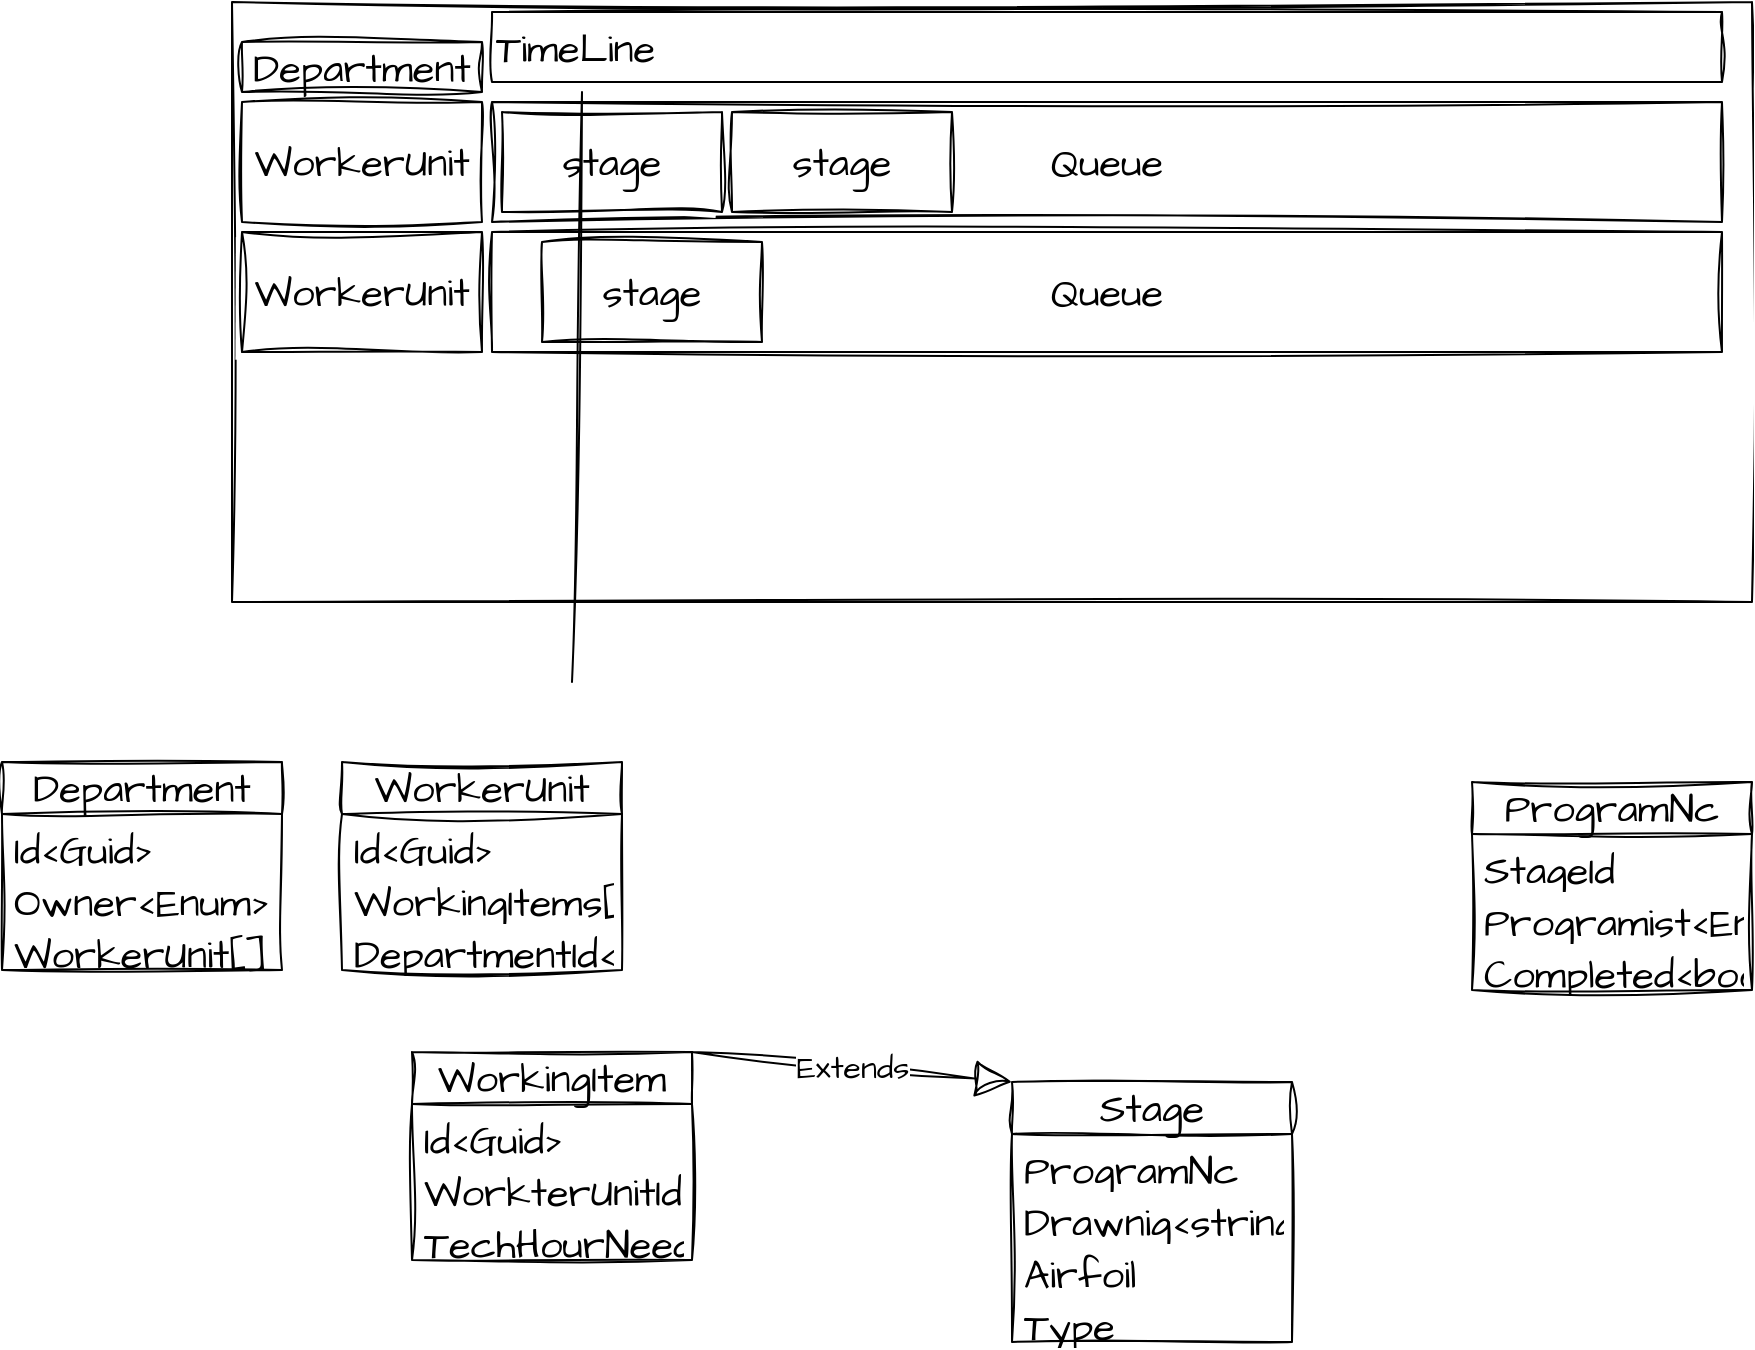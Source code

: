 <mxfile version="21.2.9" type="github">
  <diagram name="Strona-1" id="OWMBw4wb3Hr8sFXWTY9A">
    <mxGraphModel dx="1755" dy="673" grid="1" gridSize="5" guides="1" tooltips="1" connect="1" arrows="1" fold="1" page="1" pageScale="1" pageWidth="827" pageHeight="1169" background="none" math="0" shadow="0">
      <root>
        <mxCell id="0" />
        <mxCell id="1" parent="0" />
        <mxCell id="vxJGssUZXVlPJJ3_q2z0-1" value="" style="rounded=0;whiteSpace=wrap;html=1;sketch=1;hachureGap=4;jiggle=2;curveFitting=1;fontFamily=Architects Daughter;fontSource=https%3A%2F%2Ffonts.googleapis.com%2Fcss%3Ffamily%3DArchitects%2BDaughter;fontSize=20;" parent="1" vertex="1">
          <mxGeometry x="40" y="45" width="760" height="300" as="geometry" />
        </mxCell>
        <mxCell id="vxJGssUZXVlPJJ3_q2z0-2" value="&lt;div align=&quot;left&quot;&gt;TimeLine&lt;/div&gt;" style="rounded=0;whiteSpace=wrap;html=1;sketch=1;hachureGap=4;jiggle=2;curveFitting=1;fontFamily=Architects Daughter;fontSource=https%3A%2F%2Ffonts.googleapis.com%2Fcss%3Ffamily%3DArchitects%2BDaughter;fontSize=20;align=left;" parent="1" vertex="1">
          <mxGeometry x="170" y="50" width="615" height="35" as="geometry" />
        </mxCell>
        <mxCell id="vxJGssUZXVlPJJ3_q2z0-7" value="&lt;div&gt;WorkerUnit&lt;/div&gt;" style="rounded=0;whiteSpace=wrap;html=1;sketch=1;hachureGap=4;jiggle=2;curveFitting=1;fontFamily=Architects Daughter;fontSource=https%3A%2F%2Ffonts.googleapis.com%2Fcss%3Ffamily%3DArchitects%2BDaughter;fontSize=20;" parent="1" vertex="1">
          <mxGeometry x="45" y="95" width="120" height="60" as="geometry" />
        </mxCell>
        <mxCell id="vxJGssUZXVlPJJ3_q2z0-8" value="&lt;div&gt;Queue&lt;/div&gt;" style="rounded=0;whiteSpace=wrap;html=1;sketch=1;hachureGap=4;jiggle=2;curveFitting=1;fontFamily=Architects Daughter;fontSource=https%3A%2F%2Ffonts.googleapis.com%2Fcss%3Ffamily%3DArchitects%2BDaughter;fontSize=20;" parent="1" vertex="1">
          <mxGeometry x="170" y="95" width="615" height="60" as="geometry" />
        </mxCell>
        <mxCell id="vxJGssUZXVlPJJ3_q2z0-9" value="&lt;div&gt;WorkerUnit&lt;/div&gt;" style="rounded=0;whiteSpace=wrap;html=1;sketch=1;hachureGap=4;jiggle=2;curveFitting=1;fontFamily=Architects Daughter;fontSource=https%3A%2F%2Ffonts.googleapis.com%2Fcss%3Ffamily%3DArchitects%2BDaughter;fontSize=20;" parent="1" vertex="1">
          <mxGeometry x="45" y="160" width="120" height="60" as="geometry" />
        </mxCell>
        <mxCell id="vxJGssUZXVlPJJ3_q2z0-10" value="&lt;div&gt;Queue&lt;/div&gt;" style="rounded=0;whiteSpace=wrap;html=1;sketch=1;hachureGap=4;jiggle=2;curveFitting=1;fontFamily=Architects Daughter;fontSource=https%3A%2F%2Ffonts.googleapis.com%2Fcss%3Ffamily%3DArchitects%2BDaughter;fontSize=20;" parent="1" vertex="1">
          <mxGeometry x="170" y="160" width="615" height="60" as="geometry" />
        </mxCell>
        <mxCell id="vxJGssUZXVlPJJ3_q2z0-16" value="stage" style="rounded=0;whiteSpace=wrap;html=1;sketch=1;hachureGap=4;jiggle=2;curveFitting=1;fontFamily=Architects Daughter;fontSource=https%3A%2F%2Ffonts.googleapis.com%2Fcss%3Ffamily%3DArchitects%2BDaughter;fontSize=20;" parent="1" vertex="1">
          <mxGeometry x="175" y="100" width="110" height="50" as="geometry" />
        </mxCell>
        <mxCell id="vxJGssUZXVlPJJ3_q2z0-17" value="stage" style="rounded=0;whiteSpace=wrap;html=1;sketch=1;hachureGap=4;jiggle=2;curveFitting=1;fontFamily=Architects Daughter;fontSource=https%3A%2F%2Ffonts.googleapis.com%2Fcss%3Ffamily%3DArchitects%2BDaughter;fontSize=20;" parent="1" vertex="1">
          <mxGeometry x="290" y="100" width="110" height="50" as="geometry" />
        </mxCell>
        <mxCell id="vxJGssUZXVlPJJ3_q2z0-18" value="stage" style="rounded=0;whiteSpace=wrap;html=1;sketch=1;hachureGap=4;jiggle=2;curveFitting=1;fontFamily=Architects Daughter;fontSource=https%3A%2F%2Ffonts.googleapis.com%2Fcss%3Ffamily%3DArchitects%2BDaughter;fontSize=20;" parent="1" vertex="1">
          <mxGeometry x="195" y="165" width="110" height="50" as="geometry" />
        </mxCell>
        <mxCell id="vxJGssUZXVlPJJ3_q2z0-19" value="" style="endArrow=none;html=1;rounded=0;sketch=1;hachureGap=4;jiggle=2;curveFitting=1;fontFamily=Architects Daughter;fontSource=https%3A%2F%2Ffonts.googleapis.com%2Fcss%3Ffamily%3DArchitects%2BDaughter;fontSize=16;" parent="1" edge="1">
          <mxGeometry width="50" height="50" relative="1" as="geometry">
            <mxPoint x="210" y="385" as="sourcePoint" />
            <mxPoint x="215" y="90" as="targetPoint" />
          </mxGeometry>
        </mxCell>
        <mxCell id="vxJGssUZXVlPJJ3_q2z0-23" value="&lt;div&gt;ProgramNc&lt;/div&gt;" style="swimlane;fontStyle=0;childLayout=stackLayout;horizontal=1;startSize=26;fillColor=none;horizontalStack=0;resizeParent=1;resizeParentMax=0;resizeLast=0;collapsible=1;marginBottom=0;whiteSpace=wrap;html=1;sketch=1;hachureGap=4;jiggle=2;curveFitting=1;fontFamily=Architects Daughter;fontSource=https%3A%2F%2Ffonts.googleapis.com%2Fcss%3Ffamily%3DArchitects%2BDaughter;fontSize=20;" parent="1" vertex="1">
          <mxGeometry x="660" y="435" width="140" height="104" as="geometry" />
        </mxCell>
        <mxCell id="vxJGssUZXVlPJJ3_q2z0-27" value="&lt;div&gt;StageId&lt;/div&gt;" style="text;strokeColor=none;fillColor=none;align=left;verticalAlign=top;spacingLeft=4;spacingRight=4;overflow=hidden;rotatable=0;points=[[0,0.5],[1,0.5]];portConstraint=eastwest;whiteSpace=wrap;html=1;fontSize=20;fontFamily=Architects Daughter;" parent="vxJGssUZXVlPJJ3_q2z0-23" vertex="1">
          <mxGeometry y="26" width="140" height="26" as="geometry" />
        </mxCell>
        <mxCell id="vxJGssUZXVlPJJ3_q2z0-24" value="Programist&amp;lt;Enum?&amp;gt;" style="text;strokeColor=none;fillColor=none;align=left;verticalAlign=top;spacingLeft=4;spacingRight=4;overflow=hidden;rotatable=0;points=[[0,0.5],[1,0.5]];portConstraint=eastwest;whiteSpace=wrap;html=1;fontSize=20;fontFamily=Architects Daughter;" parent="vxJGssUZXVlPJJ3_q2z0-23" vertex="1">
          <mxGeometry y="52" width="140" height="26" as="geometry" />
        </mxCell>
        <mxCell id="vxJGssUZXVlPJJ3_q2z0-38" value="&lt;div&gt;Completed&amp;lt;bool&amp;gt;&lt;/div&gt;" style="text;strokeColor=none;fillColor=none;align=left;verticalAlign=top;spacingLeft=4;spacingRight=4;overflow=hidden;rotatable=0;points=[[0,0.5],[1,0.5]];portConstraint=eastwest;whiteSpace=wrap;html=1;fontSize=20;fontFamily=Architects Daughter;" parent="vxJGssUZXVlPJJ3_q2z0-23" vertex="1">
          <mxGeometry y="78" width="140" height="26" as="geometry" />
        </mxCell>
        <mxCell id="vxJGssUZXVlPJJ3_q2z0-28" value="&lt;div&gt;Stage&lt;/div&gt;" style="swimlane;fontStyle=0;childLayout=stackLayout;horizontal=1;startSize=26;fillColor=none;horizontalStack=0;resizeParent=1;resizeParentMax=0;resizeLast=0;collapsible=1;marginBottom=0;whiteSpace=wrap;html=1;sketch=1;hachureGap=4;jiggle=2;curveFitting=1;fontFamily=Architects Daughter;fontSource=https%3A%2F%2Ffonts.googleapis.com%2Fcss%3Ffamily%3DArchitects%2BDaughter;fontSize=20;" parent="1" vertex="1">
          <mxGeometry x="430" y="585" width="140" height="130" as="geometry" />
        </mxCell>
        <mxCell id="vxJGssUZXVlPJJ3_q2z0-31" value="ProgramNc" style="text;strokeColor=none;fillColor=none;align=left;verticalAlign=top;spacingLeft=4;spacingRight=4;overflow=hidden;rotatable=0;points=[[0,0.5],[1,0.5]];portConstraint=eastwest;whiteSpace=wrap;html=1;fontSize=20;fontFamily=Architects Daughter;" parent="vxJGssUZXVlPJJ3_q2z0-28" vertex="1">
          <mxGeometry y="26" width="140" height="26" as="geometry" />
        </mxCell>
        <mxCell id="vxJGssUZXVlPJJ3_q2z0-32" value="&lt;div&gt;Drawnig&amp;lt;string&amp;gt;&lt;/div&gt;" style="text;strokeColor=none;fillColor=none;align=left;verticalAlign=top;spacingLeft=4;spacingRight=4;overflow=hidden;rotatable=0;points=[[0,0.5],[1,0.5]];portConstraint=eastwest;whiteSpace=wrap;html=1;fontSize=20;fontFamily=Architects Daughter;" parent="vxJGssUZXVlPJJ3_q2z0-28" vertex="1">
          <mxGeometry y="52" width="140" height="26" as="geometry" />
        </mxCell>
        <mxCell id="w4CpG6o_fGsfCungtEiu-2" value="Airfoil" style="text;strokeColor=none;fillColor=none;align=left;verticalAlign=top;spacingLeft=4;spacingRight=4;overflow=hidden;rotatable=0;points=[[0,0.5],[1,0.5]];portConstraint=eastwest;whiteSpace=wrap;html=1;fontSize=20;fontFamily=Architects Daughter;" vertex="1" parent="vxJGssUZXVlPJJ3_q2z0-28">
          <mxGeometry y="78" width="140" height="26" as="geometry" />
        </mxCell>
        <mxCell id="vxJGssUZXVlPJJ3_q2z0-34" value="&lt;div&gt;Type&lt;/div&gt;" style="text;strokeColor=none;fillColor=none;align=left;verticalAlign=top;spacingLeft=4;spacingRight=4;overflow=hidden;rotatable=0;points=[[0,0.5],[1,0.5]];portConstraint=eastwest;whiteSpace=wrap;html=1;fontSize=20;fontFamily=Architects Daughter;" parent="vxJGssUZXVlPJJ3_q2z0-28" vertex="1">
          <mxGeometry y="104" width="140" height="26" as="geometry" />
        </mxCell>
        <mxCell id="vxJGssUZXVlPJJ3_q2z0-35" value="WorkerUnit" style="swimlane;fontStyle=0;childLayout=stackLayout;horizontal=1;startSize=26;fillColor=none;horizontalStack=0;resizeParent=1;resizeParentMax=0;resizeLast=0;collapsible=1;marginBottom=0;whiteSpace=wrap;html=1;sketch=1;hachureGap=4;jiggle=2;curveFitting=1;fontFamily=Architects Daughter;fontSource=https%3A%2F%2Ffonts.googleapis.com%2Fcss%3Ffamily%3DArchitects%2BDaughter;fontSize=20;" parent="1" vertex="1">
          <mxGeometry x="95" y="425" width="140" height="104" as="geometry" />
        </mxCell>
        <mxCell id="vxJGssUZXVlPJJ3_q2z0-36" value="&lt;div&gt;Id&amp;lt;Guid&amp;gt;&lt;/div&gt;" style="text;strokeColor=none;fillColor=none;align=left;verticalAlign=top;spacingLeft=4;spacingRight=4;overflow=hidden;rotatable=0;points=[[0,0.5],[1,0.5]];portConstraint=eastwest;whiteSpace=wrap;html=1;fontSize=20;fontFamily=Architects Daughter;" parent="vxJGssUZXVlPJJ3_q2z0-35" vertex="1">
          <mxGeometry y="26" width="140" height="26" as="geometry" />
        </mxCell>
        <mxCell id="vxJGssUZXVlPJJ3_q2z0-37" value="WorkingItems[]" style="text;strokeColor=none;fillColor=none;align=left;verticalAlign=top;spacingLeft=4;spacingRight=4;overflow=hidden;rotatable=0;points=[[0,0.5],[1,0.5]];portConstraint=eastwest;whiteSpace=wrap;html=1;fontSize=20;fontFamily=Architects Daughter;" parent="vxJGssUZXVlPJJ3_q2z0-35" vertex="1">
          <mxGeometry y="52" width="140" height="26" as="geometry" />
        </mxCell>
        <mxCell id="vxJGssUZXVlPJJ3_q2z0-39" value="&lt;div&gt;DepartmentId&amp;lt;Guid&amp;gt;&lt;/div&gt;" style="text;strokeColor=none;fillColor=none;align=left;verticalAlign=top;spacingLeft=4;spacingRight=4;overflow=hidden;rotatable=0;points=[[0,0.5],[1,0.5]];portConstraint=eastwest;whiteSpace=wrap;html=1;fontSize=20;fontFamily=Architects Daughter;" parent="vxJGssUZXVlPJJ3_q2z0-35" vertex="1">
          <mxGeometry y="78" width="140" height="26" as="geometry" />
        </mxCell>
        <mxCell id="vxJGssUZXVlPJJ3_q2z0-40" value="Department" style="rounded=0;whiteSpace=wrap;html=1;sketch=1;hachureGap=4;jiggle=2;curveFitting=1;fontFamily=Architects Daughter;fontSource=https%3A%2F%2Ffonts.googleapis.com%2Fcss%3Ffamily%3DArchitects%2BDaughter;fontSize=20;" parent="1" vertex="1">
          <mxGeometry x="45" y="65" width="120" height="25" as="geometry" />
        </mxCell>
        <mxCell id="vxJGssUZXVlPJJ3_q2z0-41" value="Department" style="swimlane;fontStyle=0;childLayout=stackLayout;horizontal=1;startSize=26;fillColor=none;horizontalStack=0;resizeParent=1;resizeParentMax=0;resizeLast=0;collapsible=1;marginBottom=0;whiteSpace=wrap;html=1;sketch=1;hachureGap=4;jiggle=2;curveFitting=1;fontFamily=Architects Daughter;fontSource=https%3A%2F%2Ffonts.googleapis.com%2Fcss%3Ffamily%3DArchitects%2BDaughter;fontSize=20;" parent="1" vertex="1">
          <mxGeometry x="-75" y="425" width="140" height="104" as="geometry" />
        </mxCell>
        <mxCell id="vxJGssUZXVlPJJ3_q2z0-42" value="&lt;div&gt;Id&amp;lt;Guid&amp;gt;&lt;/div&gt;" style="text;strokeColor=none;fillColor=none;align=left;verticalAlign=top;spacingLeft=4;spacingRight=4;overflow=hidden;rotatable=0;points=[[0,0.5],[1,0.5]];portConstraint=eastwest;whiteSpace=wrap;html=1;fontSize=20;fontFamily=Architects Daughter;" parent="vxJGssUZXVlPJJ3_q2z0-41" vertex="1">
          <mxGeometry y="26" width="140" height="26" as="geometry" />
        </mxCell>
        <mxCell id="vxJGssUZXVlPJJ3_q2z0-43" value="Owner&amp;lt;Enum&amp;gt;" style="text;strokeColor=none;fillColor=none;align=left;verticalAlign=top;spacingLeft=4;spacingRight=4;overflow=hidden;rotatable=0;points=[[0,0.5],[1,0.5]];portConstraint=eastwest;whiteSpace=wrap;html=1;fontSize=20;fontFamily=Architects Daughter;" parent="vxJGssUZXVlPJJ3_q2z0-41" vertex="1">
          <mxGeometry y="52" width="140" height="26" as="geometry" />
        </mxCell>
        <mxCell id="vxJGssUZXVlPJJ3_q2z0-44" value="WorkerUnit[]" style="text;strokeColor=none;fillColor=none;align=left;verticalAlign=top;spacingLeft=4;spacingRight=4;overflow=hidden;rotatable=0;points=[[0,0.5],[1,0.5]];portConstraint=eastwest;whiteSpace=wrap;html=1;fontSize=20;fontFamily=Architects Daughter;" parent="vxJGssUZXVlPJJ3_q2z0-41" vertex="1">
          <mxGeometry y="78" width="140" height="26" as="geometry" />
        </mxCell>
        <mxCell id="w4CpG6o_fGsfCungtEiu-3" value="WorkingItem" style="swimlane;fontStyle=0;childLayout=stackLayout;horizontal=1;startSize=26;fillColor=none;horizontalStack=0;resizeParent=1;resizeParentMax=0;resizeLast=0;collapsible=1;marginBottom=0;whiteSpace=wrap;html=1;sketch=1;hachureGap=4;jiggle=2;curveFitting=1;fontFamily=Architects Daughter;fontSource=https%3A%2F%2Ffonts.googleapis.com%2Fcss%3Ffamily%3DArchitects%2BDaughter;fontSize=20;" vertex="1" parent="1">
          <mxGeometry x="130" y="570" width="140" height="104" as="geometry" />
        </mxCell>
        <mxCell id="w4CpG6o_fGsfCungtEiu-4" value="&lt;div&gt;Id&amp;lt;Guid&amp;gt;&lt;/div&gt;" style="text;strokeColor=none;fillColor=none;align=left;verticalAlign=top;spacingLeft=4;spacingRight=4;overflow=hidden;rotatable=0;points=[[0,0.5],[1,0.5]];portConstraint=eastwest;whiteSpace=wrap;html=1;fontSize=20;fontFamily=Architects Daughter;" vertex="1" parent="w4CpG6o_fGsfCungtEiu-3">
          <mxGeometry y="26" width="140" height="26" as="geometry" />
        </mxCell>
        <mxCell id="vxJGssUZXVlPJJ3_q2z0-30" value="WorkterUnitId" style="text;strokeColor=none;fillColor=none;align=left;verticalAlign=top;spacingLeft=4;spacingRight=4;overflow=hidden;rotatable=0;points=[[0,0.5],[1,0.5]];portConstraint=eastwest;whiteSpace=wrap;html=1;fontSize=20;fontFamily=Architects Daughter;" parent="w4CpG6o_fGsfCungtEiu-3" vertex="1">
          <mxGeometry y="52" width="140" height="26" as="geometry" />
        </mxCell>
        <mxCell id="vxJGssUZXVlPJJ3_q2z0-33" value="&lt;div&gt;TechHourNeeded&amp;lt;Decimal&amp;gt;&lt;/div&gt;" style="text;strokeColor=none;fillColor=none;align=left;verticalAlign=top;spacingLeft=4;spacingRight=4;overflow=hidden;rotatable=0;points=[[0,0.5],[1,0.5]];portConstraint=eastwest;whiteSpace=wrap;html=1;fontSize=20;fontFamily=Architects Daughter;" parent="w4CpG6o_fGsfCungtEiu-3" vertex="1">
          <mxGeometry y="78" width="140" height="26" as="geometry" />
        </mxCell>
        <mxCell id="w4CpG6o_fGsfCungtEiu-18" value="Extends" style="endArrow=block;endSize=16;endFill=0;html=1;rounded=0;sketch=1;hachureGap=4;jiggle=2;curveFitting=1;fontFamily=Architects Daughter;fontSource=https%3A%2F%2Ffonts.googleapis.com%2Fcss%3Ffamily%3DArchitects%2BDaughter;fontSize=16;exitX=1;exitY=0;exitDx=0;exitDy=0;entryX=0;entryY=0;entryDx=0;entryDy=0;" edge="1" parent="1" source="w4CpG6o_fGsfCungtEiu-3" target="vxJGssUZXVlPJJ3_q2z0-28">
          <mxGeometry width="160" relative="1" as="geometry">
            <mxPoint x="334" y="595" as="sourcePoint" />
            <mxPoint x="494" y="595" as="targetPoint" />
          </mxGeometry>
        </mxCell>
      </root>
    </mxGraphModel>
  </diagram>
</mxfile>
